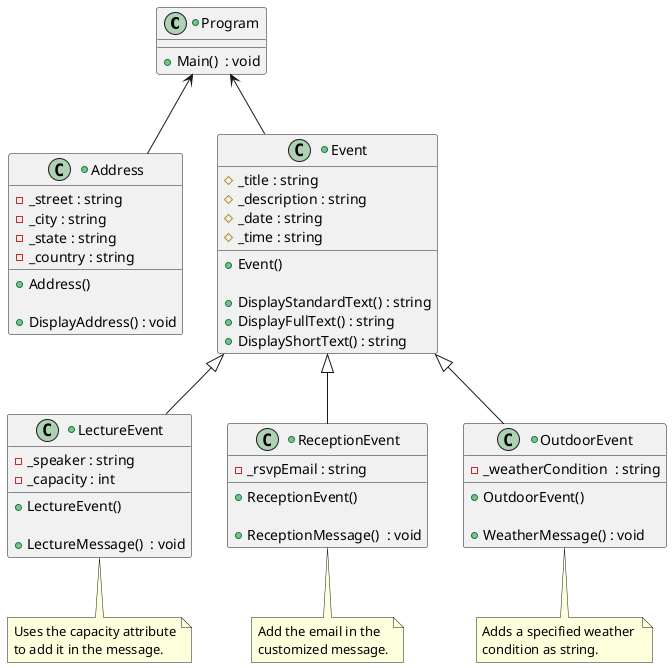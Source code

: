 @startuml Event Planning
' Inheritance
+class Program {
  + Main()  : void
}
+class Address {
  - _street : string
  - _city : string
  - _state : string
  - _country : string

  + Address()

  + DisplayAddress() : void
}
+class Event {
' Attributes
  # _title : string
  # _description : string
  # _date : string
  # _time : string

' Constructors
  + Event()
  
' Behaviors
  ' + RecordEvent() : void
  + DisplayStandardText() : string
  + DisplayFullText() : string
  + DisplayShortText() : string
}

+class LectureEvent {
' Attributes
  - _speaker : string
  - _capacity : int

' Constructors
  + LectureEvent()

' Behaviors
  + LectureMessage()  : void

}
note bottom of LectureEvent
  Uses the capacity attribute
  to add it in the message.
end note

+class ReceptionEvent {
' Attributes
  - _rsvpEmail : string

' Constructors
  + ReceptionEvent()

' Behaviors
  + ReceptionMessage()  : void

}
note bottom of ReceptionEvent
  Add the email in the
  customized message.
end note

+class OutdoorEvent {
' Attributes
  - _weatherCondition  : string

' Constructors
  + OutdoorEvent()

' Behaviors
  + WeatherMessage() : void

}
note bottom of OutdoorEvent
  Adds a specified weather 
  condition as string.
end note

Program <-- Address
Program <-- Event
Event <|-- LectureEvent
Event <|-- ReceptionEvent
Event <|-- OutdoorEvent

@enduml